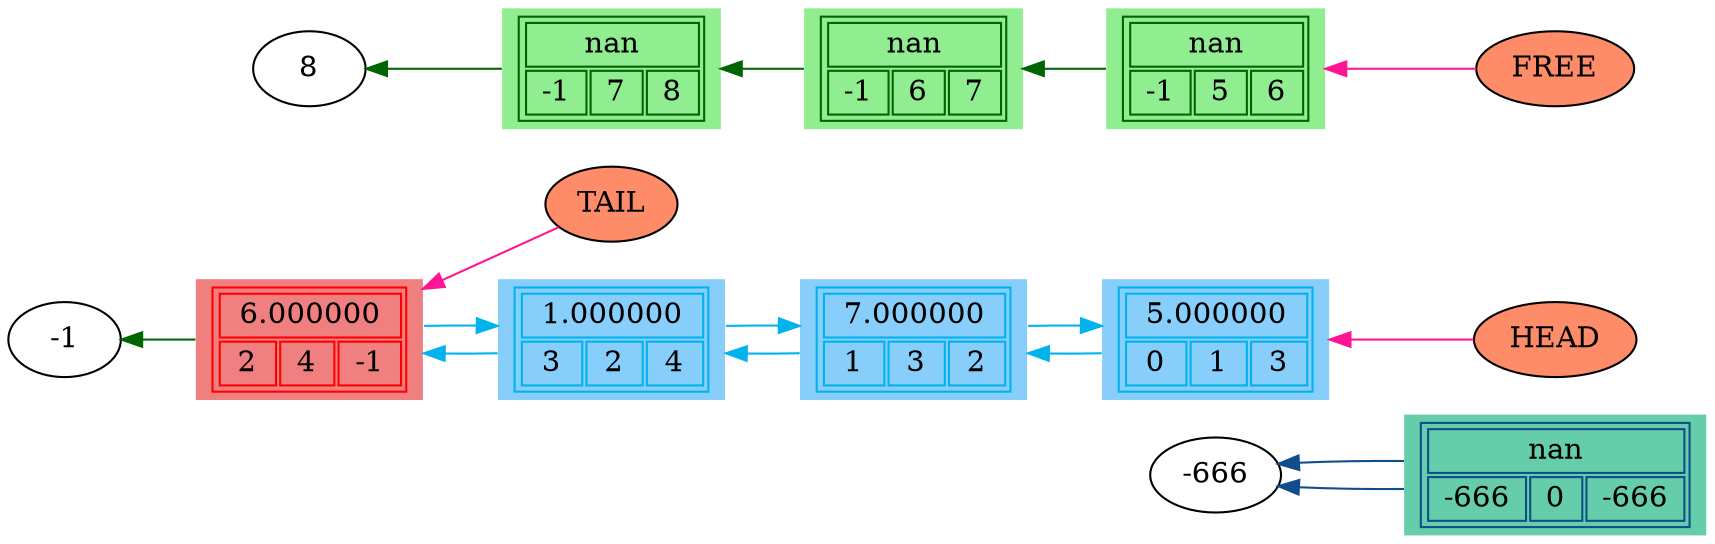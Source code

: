 digraph G {
rankdir = RL;
	0 [shape = plaintext, label =<
	<table>
	<tr>
		<td colspan="3"> nan </td>
	 </tr>
	 <tr>
		 <td> -666 </td>
		 <td> 0 </td>
		 <td> -666 </td>
	 </tr>
	</table>>, style = filled, color = dodgerblue4, fillcolor = mediumaquamarine]
	1 [shape = plaintext, label =<
	<table>
	<tr>
		<td colspan="3"> 5.000000 </td>
	 </tr>
	 <tr>
		 <td> 0 </td>
		 <td> 1 </td>
		 <td> 3 </td>
	 </tr>
	</table>>, style = filled, color = deepskyblue2, fillcolor = lightskyblue]
	2 [shape = plaintext, label =<
	<table>
	<tr>
		<td colspan="3"> 1.000000 </td>
	 </tr>
	 <tr>
		 <td> 3 </td>
		 <td> 2 </td>
		 <td> 4 </td>
	 </tr>
	</table>>, style = filled, color = deepskyblue2, fillcolor = lightskyblue]
	3 [shape = plaintext, label =<
	<table>
	<tr>
		<td colspan="3"> 7.000000 </td>
	 </tr>
	 <tr>
		 <td> 1 </td>
		 <td> 3 </td>
		 <td> 2 </td>
	 </tr>
	</table>>, style = filled, color = deepskyblue2, fillcolor = lightskyblue]
	4 [shape = plaintext, label =<
	<table>
	<tr>
		<td colspan="3"> 6.000000 </td>
	 </tr>
	 <tr>
		 <td> 2 </td>
		 <td> 4 </td>
		 <td> -1 </td>
	 </tr>
	</table>>, style = filled, color = red,  fillcolor = lightcoral]
	5 [shape = plaintext, label =<
	<table>
	<tr>
		<td colspan="3"> nan </td>
	 </tr>
	 <tr>
		 <td> -1 </td>
		 <td> 5 </td>
		 <td> 6 </td>
	 </tr>
	</table>>, style = filled, color = darkgreen, fillcolor = lightgreen]
	6 [shape = plaintext, label =<
	<table>
	<tr>
		<td colspan="3"> nan </td>
	 </tr>
	 <tr>
		 <td> -1 </td>
		 <td> 6 </td>
		 <td> 7 </td>
	 </tr>
	</table>>, style = filled, color = darkgreen, fillcolor = lightgreen]
	7 [shape = plaintext, label =<
	<table>
	<tr>
		<td colspan="3"> nan </td>
	 </tr>
	 <tr>
		 <td> -1 </td>
		 <td> 7 </td>
		 <td> 8 </td>
	 </tr>
	</table>>, style = filled, color = darkgreen, fillcolor = lightgreen]
	0 -> -666 [color = dodgerblue4]; 
	0 -> -666 [color = dodgerblue4]; 
	1 -> 3 [color = deepskyblue2]; 
	3 -> 1 [color = deepskyblue2]; 
	2 -> 4 [color = deepskyblue2]; 
	4 -> 2 [color = deepskyblue2]; 
	3 -> 2 [color = deepskyblue2]; 
	2 -> 3 [color = deepskyblue2]; 
	4 -> -1 [color = darkgreen]; 
	5 -> 6 [color = darkgreen]; 
	6 -> 7 [color = darkgreen]; 
	7 -> 8 [color = darkgreen]; 
	HEAD [style = filled, color = black, fillcolor = salmon1]; 
	TAIL [style = filled, color = black, fillcolor = salmon1]; 
	FREE [style = filled, color = black, fillcolor = salmon1]; 
	HEAD -> 1 [color = deeppink]; 
	TAIL -> 4 [color = deeppink]; 
	FREE -> 5 [color = deeppink]; 
}
